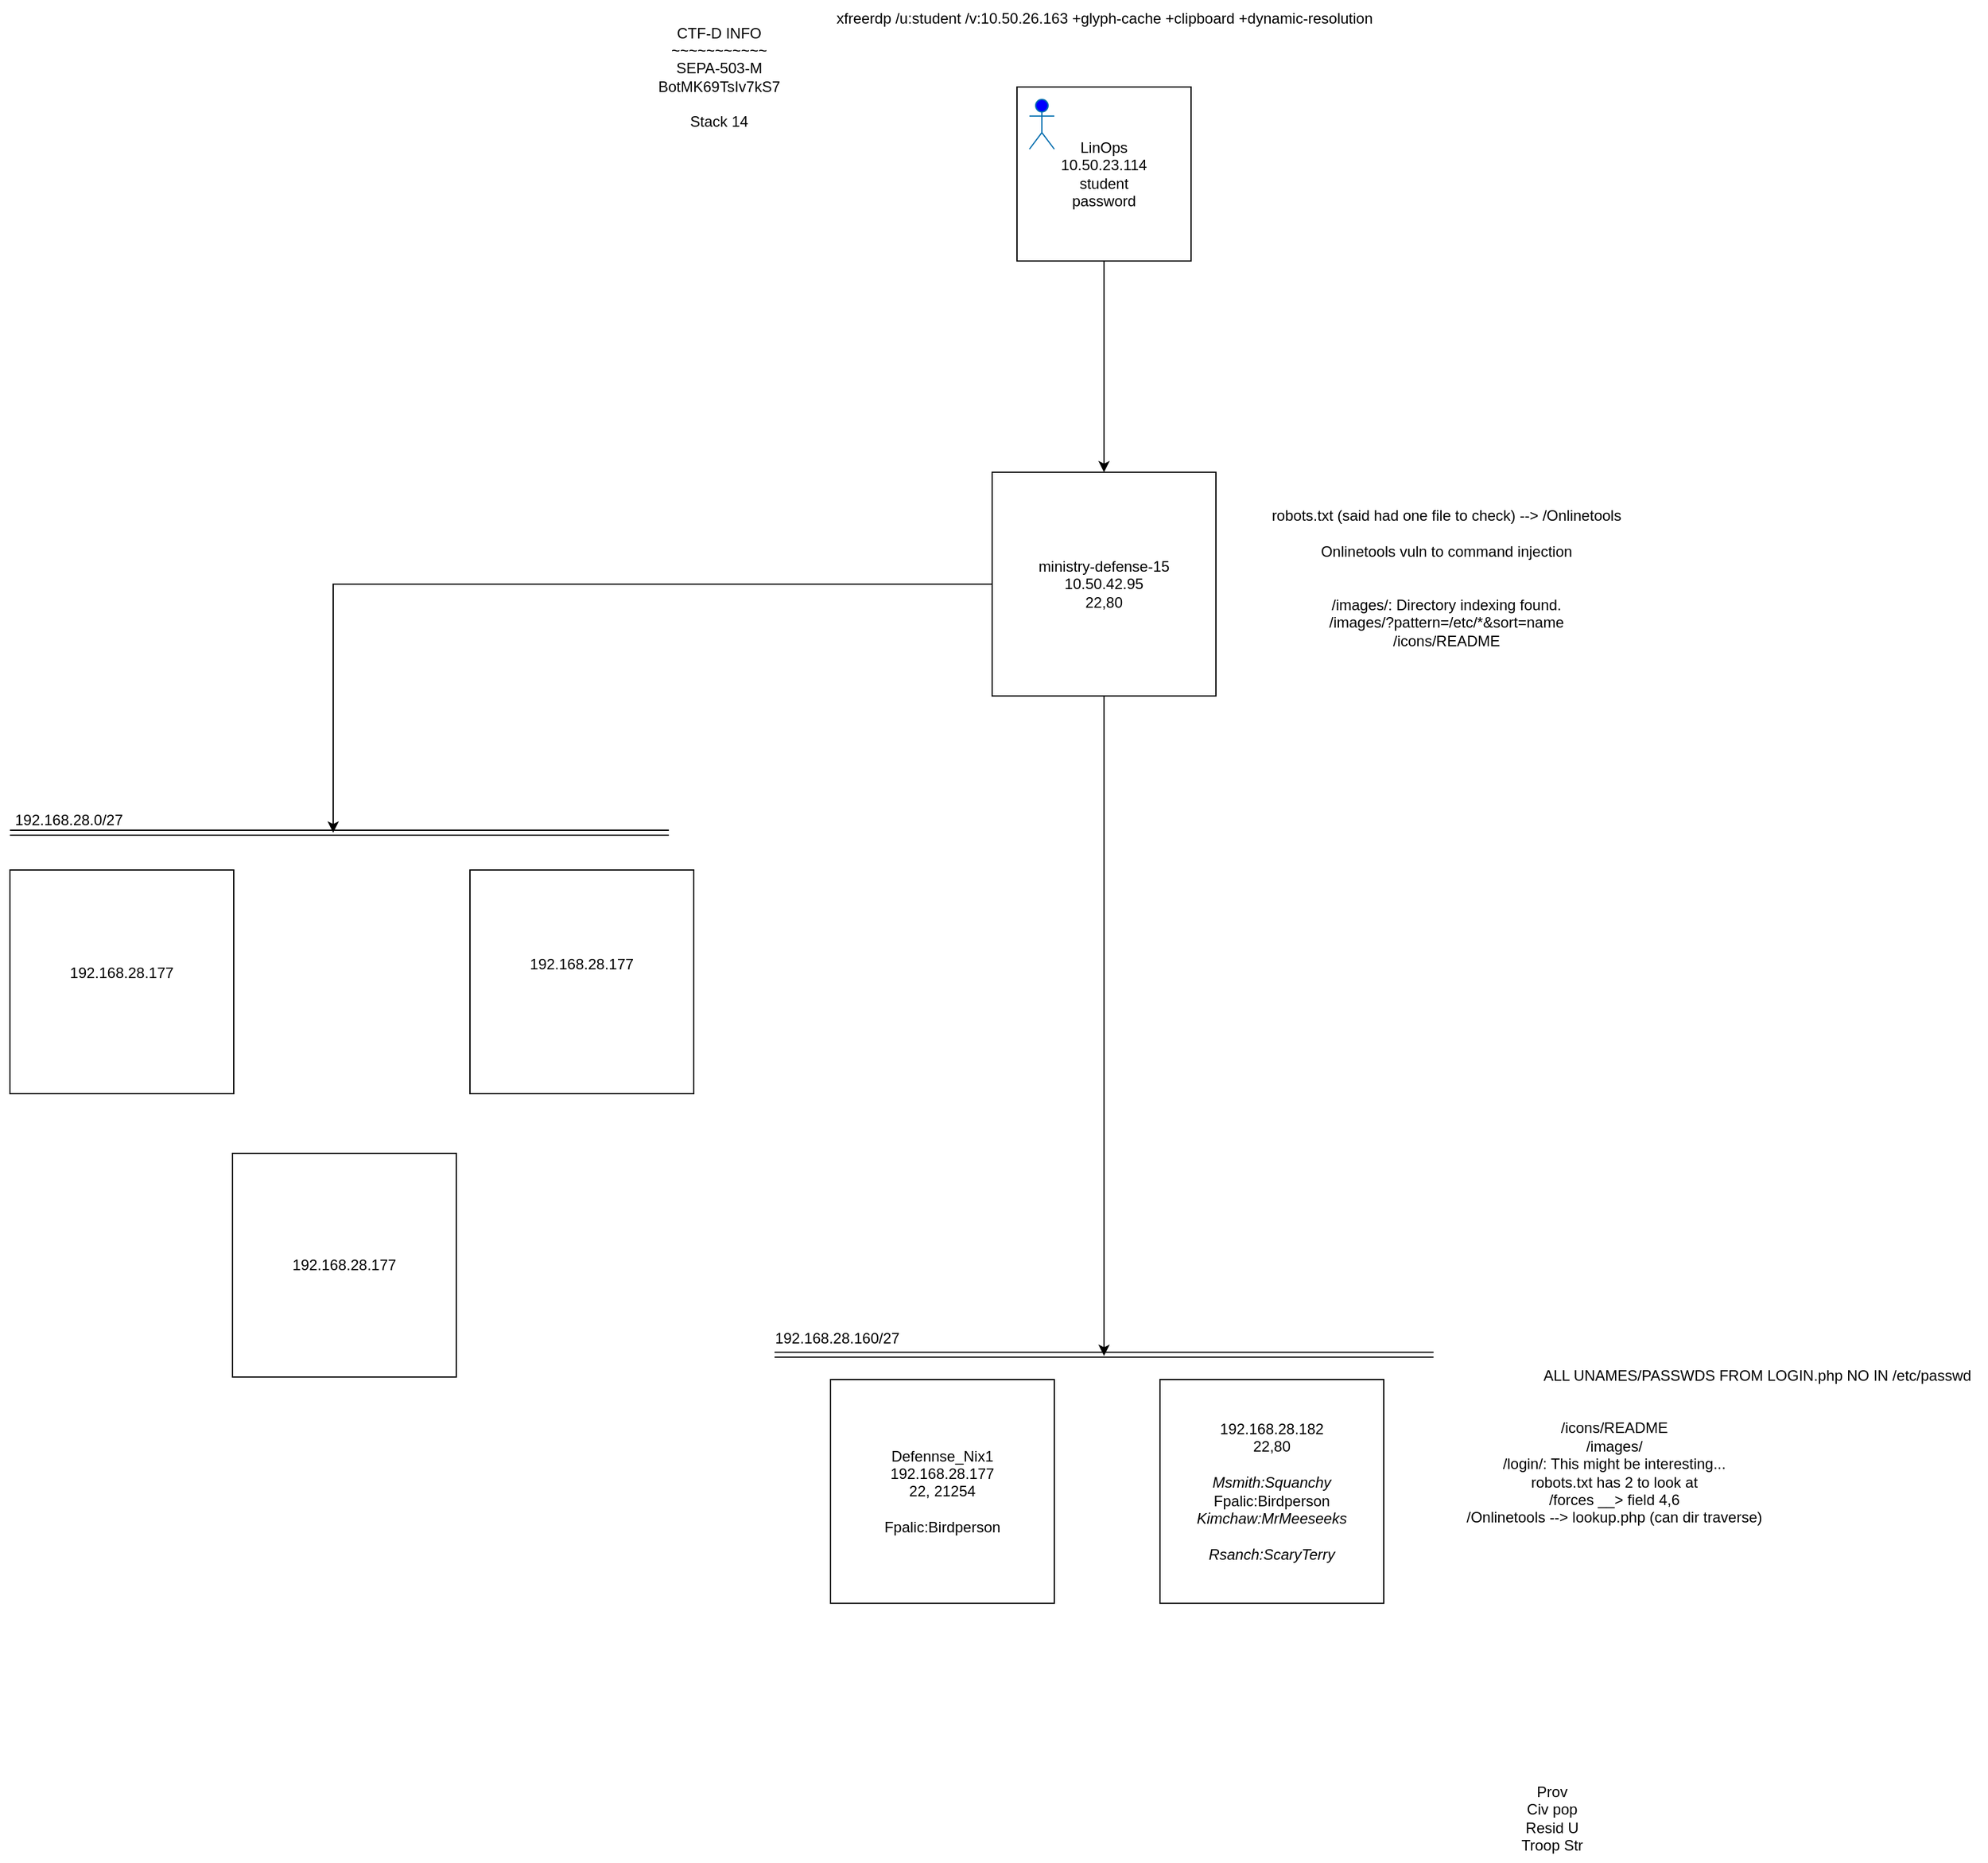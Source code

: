 <mxfile version="21.3.6" type="github">
  <diagram name="Page-1" id="PmOiHuo0T5l7wru5VKFK">
    <mxGraphModel dx="2162" dy="775" grid="1" gridSize="10" guides="1" tooltips="1" connect="1" arrows="1" fold="1" page="0" pageScale="1" pageWidth="850" pageHeight="1100" math="0" shadow="0">
      <root>
        <mxCell id="0" />
        <mxCell id="1" parent="0" />
        <mxCell id="fXcX4MBUzGKfJCSOtUdT-1" value="" style="group" vertex="1" connectable="0" parent="1">
          <mxGeometry x="300" y="140" width="140" height="140" as="geometry" />
        </mxCell>
        <mxCell id="fXcX4MBUzGKfJCSOtUdT-2" value="&lt;div&gt;LinOps&lt;/div&gt;10.50.23.114&lt;div&gt;student&lt;br&gt;&lt;/div&gt;&lt;div&gt;password&lt;br&gt;&lt;/div&gt;" style="whiteSpace=wrap;html=1;aspect=fixed;" vertex="1" parent="fXcX4MBUzGKfJCSOtUdT-1">
          <mxGeometry width="140" height="140" as="geometry" />
        </mxCell>
        <mxCell id="fXcX4MBUzGKfJCSOtUdT-3" value="" style="shape=umlActor;verticalLabelPosition=bottom;verticalAlign=top;html=1;outlineConnect=0;fillColor=#0000FF;fontColor=#ffffff;strokeColor=#006EAF;" vertex="1" parent="fXcX4MBUzGKfJCSOtUdT-1">
          <mxGeometry x="10" y="10" width="20" height="40" as="geometry" />
        </mxCell>
        <mxCell id="fXcX4MBUzGKfJCSOtUdT-7" style="edgeStyle=orthogonalEdgeStyle;rounded=0;orthogonalLoop=1;jettySize=auto;html=1;entryX=0.5;entryY=0;entryDx=0;entryDy=0;" edge="1" parent="1" source="fXcX4MBUzGKfJCSOtUdT-2" target="fXcX4MBUzGKfJCSOtUdT-12">
          <mxGeometry relative="1" as="geometry">
            <mxPoint x="369.438" y="440" as="targetPoint" />
          </mxGeometry>
        </mxCell>
        <mxCell id="fXcX4MBUzGKfJCSOtUdT-29" style="edgeStyle=orthogonalEdgeStyle;rounded=0;orthogonalLoop=1;jettySize=auto;html=1;" edge="1" parent="1" source="fXcX4MBUzGKfJCSOtUdT-12">
          <mxGeometry relative="1" as="geometry">
            <mxPoint x="370" y="1161" as="targetPoint" />
          </mxGeometry>
        </mxCell>
        <mxCell id="fXcX4MBUzGKfJCSOtUdT-12" value="ministry-defense-15&lt;br&gt;10.50.42.95&lt;br&gt;22,80" style="whiteSpace=wrap;html=1;aspect=fixed;" vertex="1" parent="1">
          <mxGeometry x="280" y="450" width="180" height="180" as="geometry" />
        </mxCell>
        <mxCell id="fXcX4MBUzGKfJCSOtUdT-18" value="xfreerdp /u:student /v:10.50.26.163 +glyph-cache +clipboard +dynamic-resolution" style="text;html=1;align=center;verticalAlign=middle;resizable=0;points=[];autosize=1;strokeColor=none;fillColor=none;" vertex="1" parent="1">
          <mxGeometry x="145" y="70" width="450" height="30" as="geometry" />
        </mxCell>
        <mxCell id="fXcX4MBUzGKfJCSOtUdT-19" value="&lt;br&gt;CTF-D INFO&lt;br&gt;~~~~~~~~~~~&lt;br&gt;SEPA-503-M&lt;br&gt;BotMK69TsIv7kS7&lt;br&gt;&lt;br&gt;Stack 14" style="text;html=1;align=center;verticalAlign=middle;resizable=0;points=[];autosize=1;strokeColor=none;fillColor=none;" vertex="1" parent="1">
          <mxGeometry y="70" width="120" height="110" as="geometry" />
        </mxCell>
        <mxCell id="fXcX4MBUzGKfJCSOtUdT-20" value="robots.txt (said had one file to check) --&amp;gt; /Onlinetools&lt;br&gt;&lt;br&gt;Onlinetools vuln to command injection&lt;br&gt;&lt;br&gt;&lt;br&gt;&lt;div&gt;/images/: Directory indexing found.&lt;/div&gt;&lt;div&gt;/images/?pattern=/etc/*&amp;amp;sort=name&lt;/div&gt;&lt;div&gt;/icons/README&lt;/div&gt;" style="text;html=1;align=center;verticalAlign=middle;resizable=0;points=[];autosize=1;strokeColor=none;fillColor=none;" vertex="1" parent="1">
          <mxGeometry x="495" y="470" width="300" height="130" as="geometry" />
        </mxCell>
        <mxCell id="fXcX4MBUzGKfJCSOtUdT-25" value="" style="endArrow=classic;html=1;rounded=0;exitX=0;exitY=0.5;exitDx=0;exitDy=0;" edge="1" parent="1" source="fXcX4MBUzGKfJCSOtUdT-12">
          <mxGeometry width="50" height="50" relative="1" as="geometry">
            <mxPoint x="-60" y="610" as="sourcePoint" />
            <mxPoint x="-250" y="740" as="targetPoint" />
            <Array as="points">
              <mxPoint x="-250" y="540" />
            </Array>
          </mxGeometry>
        </mxCell>
        <mxCell id="fXcX4MBUzGKfJCSOtUdT-26" value="" style="shape=link;html=1;rounded=0;" edge="1" parent="1">
          <mxGeometry width="100" relative="1" as="geometry">
            <mxPoint x="-510" y="740" as="sourcePoint" />
            <mxPoint x="20" y="740" as="targetPoint" />
          </mxGeometry>
        </mxCell>
        <mxCell id="fXcX4MBUzGKfJCSOtUdT-27" value="192.168.28.0/27" style="text;html=1;align=center;verticalAlign=middle;resizable=0;points=[];autosize=1;strokeColor=none;fillColor=none;" vertex="1" parent="1">
          <mxGeometry x="-518" y="715" width="110" height="30" as="geometry" />
        </mxCell>
        <mxCell id="fXcX4MBUzGKfJCSOtUdT-30" value="" style="shape=link;html=1;rounded=0;" edge="1" parent="1">
          <mxGeometry width="100" relative="1" as="geometry">
            <mxPoint x="105" y="1160" as="sourcePoint" />
            <mxPoint x="635" y="1160" as="targetPoint" />
          </mxGeometry>
        </mxCell>
        <mxCell id="fXcX4MBUzGKfJCSOtUdT-31" value="192.168.28.160/27" style="text;html=1;align=center;verticalAlign=middle;resizable=0;points=[];autosize=1;strokeColor=none;fillColor=none;" vertex="1" parent="1">
          <mxGeometry x="95" y="1132" width="120" height="30" as="geometry" />
        </mxCell>
        <mxCell id="fXcX4MBUzGKfJCSOtUdT-32" value="Defennse_Nix1&lt;br&gt;192.168.28.177&lt;br&gt;22, 21254&lt;br&gt;&lt;br&gt;Fpalic:Birdperson" style="whiteSpace=wrap;html=1;aspect=fixed;" vertex="1" parent="1">
          <mxGeometry x="150" y="1180" width="180" height="180" as="geometry" />
        </mxCell>
        <mxCell id="fXcX4MBUzGKfJCSOtUdT-33" value="192.168.28.182&lt;br&gt;22,80&lt;br&gt;&lt;br&gt;&lt;i&gt;Msmith:Squanchy&lt;br&gt;&lt;/i&gt;Fpalic:Birdperson&lt;br&gt;&lt;i&gt;Kimchaw:MrMeeseeks&lt;br&gt;&lt;/i&gt;&lt;br&gt;&lt;i&gt;Rsanch:ScaryTerry&lt;/i&gt;" style="whiteSpace=wrap;html=1;aspect=fixed;" vertex="1" parent="1">
          <mxGeometry x="415" y="1180" width="180" height="180" as="geometry" />
        </mxCell>
        <mxCell id="fXcX4MBUzGKfJCSOtUdT-37" value="/icons/README&lt;br&gt;/images/&lt;br&gt;/login/: This might be interesting...&lt;br&gt;robots.txt has 2 to look at&lt;br&gt;/forces __&amp;gt; field 4,6&lt;br&gt;/Onlinetools --&amp;gt; lookup.php (can dir traverse)" style="text;html=1;align=center;verticalAlign=middle;resizable=0;points=[];autosize=1;strokeColor=none;fillColor=none;" vertex="1" parent="1">
          <mxGeometry x="650" y="1205" width="260" height="100" as="geometry" />
        </mxCell>
        <mxCell id="fXcX4MBUzGKfJCSOtUdT-38" value="ALL UNAMES/PASSWDS FROM LOGIN.php NO IN /etc/passwd" style="text;html=1;align=center;verticalAlign=middle;resizable=0;points=[];autosize=1;strokeColor=none;fillColor=none;" vertex="1" parent="1">
          <mxGeometry x="710" y="1162" width="370" height="30" as="geometry" />
        </mxCell>
        <mxCell id="fXcX4MBUzGKfJCSOtUdT-39" value="Prov&lt;br&gt;Civ pop&lt;br&gt;Resid U&lt;br&gt;Troop Str" style="text;html=1;align=center;verticalAlign=middle;resizable=0;points=[];autosize=1;strokeColor=none;fillColor=none;" vertex="1" parent="1">
          <mxGeometry x="695" y="1498" width="70" height="70" as="geometry" />
        </mxCell>
        <mxCell id="fXcX4MBUzGKfJCSOtUdT-40" value="192.168.28.177&lt;br&gt;&lt;br&gt;" style="whiteSpace=wrap;html=1;aspect=fixed;" vertex="1" parent="1">
          <mxGeometry x="-510" y="770" width="180" height="180" as="geometry" />
        </mxCell>
        <mxCell id="fXcX4MBUzGKfJCSOtUdT-41" value="&lt;br&gt;192.168.28.177&lt;br&gt;&lt;br&gt;" style="whiteSpace=wrap;html=1;aspect=fixed;" vertex="1" parent="1">
          <mxGeometry x="-331" y="998" width="180" height="180" as="geometry" />
        </mxCell>
        <mxCell id="fXcX4MBUzGKfJCSOtUdT-42" value="192.168.28.177&lt;br&gt;&lt;br&gt;&lt;br&gt;" style="whiteSpace=wrap;html=1;aspect=fixed;" vertex="1" parent="1">
          <mxGeometry x="-140" y="770" width="180" height="180" as="geometry" />
        </mxCell>
      </root>
    </mxGraphModel>
  </diagram>
</mxfile>
